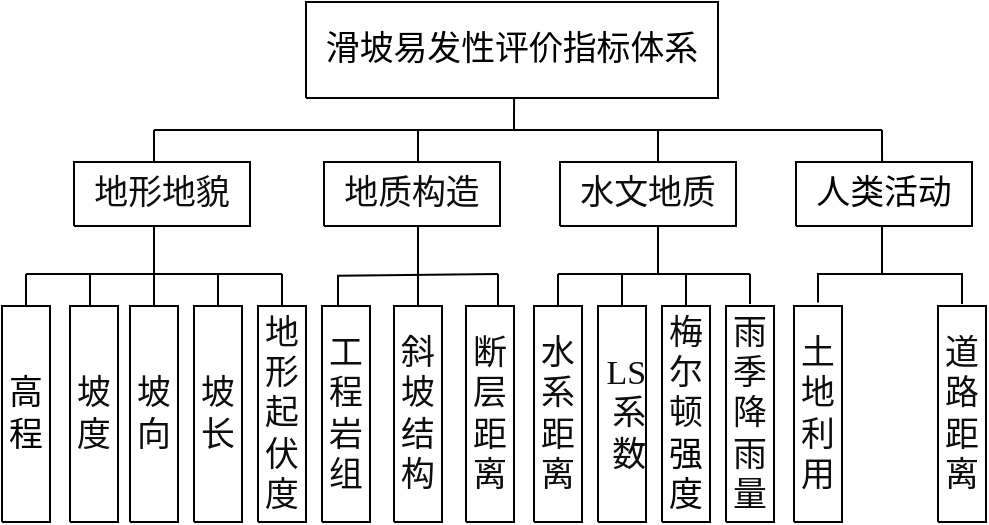 <mxfile version="24.2.5" type="github">
  <diagram name="页-1" id="Page-1">
    <mxGraphModel dx="2074" dy="1106" grid="1" gridSize="10" guides="1" tooltips="1" connect="1" arrows="1" fold="1" page="1" pageScale="1" pageWidth="827" pageHeight="1169" math="0" shadow="0">
      <root>
        <mxCell id="0" />
        <mxCell id="1" parent="0" />
        <UserObject label="&lt;div style=&quot;font-size: 1px&quot;&gt;&lt;font style=&quot;font-size:16.93px;font-family:SimSun;color:#000000;direction:ltr;letter-spacing:0px;line-height:120%;opacity:1&quot;&gt;滑坡易发性评价指标体系&lt;br/&gt;&lt;/font&gt;&lt;/div&gt;" tags="背景" id="2">
          <mxCell style="verticalAlign=middle;align=center;overflow=width;vsdxID=1;fillColor=#FFFFFF;gradientColor=none;shape=stencil(nZBLDoAgDERP0z3SIyjew0SURgSD+Lu9kMZoXLhwN9O+tukAlrNpJg1SzDH4QW/URgNYgZTkjA4UkwJUgGXng+6DX1zLfmoymdXo17xh5zmRJ6Q42BWCfc2oJfdAr+Yv+AP9Cb7OJ3H/2JG1HNGz/84klThPVCc=);points=[];labelBackgroundColor=none;rounded=0;html=1;whiteSpace=wrap;" parent="1" vertex="1">
            <mxGeometry x="344" y="108" width="206" height="48" as="geometry" />
          </mxCell>
        </UserObject>
        <UserObject label="&lt;div style=&quot;font-size: 1px&quot;&gt;&lt;font style=&quot;font-size:16.93px;font-family:SimSun;color:#0d0d0d;direction:ltr;letter-spacing:0px;line-height:120%;opacity:1&quot;&gt;地形&lt;/font&gt;&lt;font style=&quot;font-size:16.93px;font-family:SimSun;color:#0d0d0d;direction:ltr;letter-spacing:0px;line-height:120%;opacity:1&quot;&gt;地貌&lt;/font&gt;&lt;font style=&quot;font-size:16.93px;font-family:Themed;color:#000000;direction:ltr;letter-spacing:0px;line-height:120%;opacity:1&quot;&gt;&lt;br/&gt;&lt;/font&gt;&lt;/div&gt;" tags="背景" id="3">
          <mxCell style="verticalAlign=middle;align=center;overflow=width;vsdxID=2;fillColor=#FFFFFF;gradientColor=none;shape=stencil(nZBLDoAgDERP0z3SIyjew0SURgSD+Lu9kMZoXLhwN9O+tukAlrNpJg1SzDH4QW/URgNYgZTkjA4UkwJUgGXng+6DX1zLfmoymdXo17xh5zmRJ6Q42BWCfc2oJfdAr+Yv+AP9Cb7OJ3H/2JG1HNGz/84klThPVCc=);points=[];labelBackgroundColor=none;rounded=0;html=1;whiteSpace=wrap;" parent="1" vertex="1">
            <mxGeometry x="228" y="188" width="88" height="32" as="geometry" />
          </mxCell>
        </UserObject>
        <UserObject label="&lt;div style=&quot;font-size: 1px&quot;&gt;&lt;font style=&quot;font-size:16.93px;font-family:SimSun;color:#0d0d0d;direction:ltr;letter-spacing:0px;line-height:120%;opacity:1&quot;&gt;地质&lt;/font&gt;&lt;font style=&quot;font-size:16.93px;font-family:SimSun;color:#0d0d0d;direction:ltr;letter-spacing:0px;line-height:120%;opacity:1&quot;&gt;构造&lt;/font&gt;&lt;font style=&quot;font-size:16.93px;font-family:Themed;color:#000000;direction:ltr;letter-spacing:0px;line-height:120%;opacity:1&quot;&gt;&lt;br/&gt;&lt;/font&gt;&lt;/div&gt;" tags="背景" id="4">
          <mxCell style="verticalAlign=middle;align=center;overflow=width;vsdxID=4;fillColor=#FFFFFF;gradientColor=none;shape=stencil(nZBLDoAgDERP0z3SIyjew0SURgSD+Lu9kMZoXLhwN9O+tukAlrNpJg1SzDH4QW/URgNYgZTkjA4UkwJUgGXng+6DX1zLfmoymdXo17xh5zmRJ6Q42BWCfc2oJfdAr+Yv+AP9Cb7OJ3H/2JG1HNGz/84klThPVCc=);points=[];labelBackgroundColor=none;rounded=0;html=1;whiteSpace=wrap;" parent="1" vertex="1">
            <mxGeometry x="353" y="188" width="88" height="32" as="geometry" />
          </mxCell>
        </UserObject>
        <UserObject label="&lt;div style=&quot;font-size: 1px&quot;&gt;&lt;font style=&quot;font-size:16.93px;font-family:SimSun;color:#0d0d0d;direction:ltr;letter-spacing:0px;line-height:120%;opacity:1&quot;&gt;水文&lt;/font&gt;&lt;font style=&quot;font-size:16.93px;font-family:SimSun;color:#0d0d0d;direction:ltr;letter-spacing:0px;line-height:120%;opacity:1&quot;&gt;地质&lt;/font&gt;&lt;font style=&quot;font-size:16.93px;font-family:Themed;color:#000000;direction:ltr;letter-spacing:0px;line-height:120%;opacity:1&quot;&gt;&lt;br/&gt;&lt;/font&gt;&lt;/div&gt;" tags="背景" id="5">
          <mxCell style="verticalAlign=middle;align=center;overflow=width;vsdxID=5;fillColor=#FFFFFF;gradientColor=none;shape=stencil(nZBLDoAgDERP0z3SIyjew0SURgSD+Lu9kMZoXLhwN9O+tukAlrNpJg1SzDH4QW/URgNYgZTkjA4UkwJUgGXng+6DX1zLfmoymdXo17xh5zmRJ6Q42BWCfc2oJfdAr+Yv+AP9Cb7OJ3H/2JG1HNGz/84klThPVCc=);points=[];labelBackgroundColor=none;rounded=0;html=1;whiteSpace=wrap;" parent="1" vertex="1">
            <mxGeometry x="471" y="188" width="88" height="32" as="geometry" />
          </mxCell>
        </UserObject>
        <UserObject label="&lt;div style=&quot;font-size: 1px&quot;&gt;&lt;font style=&quot;font-size:16.93px;font-family:SimSun;color:#000000;direction:ltr;letter-spacing:0px;line-height:120%;opacity:1&quot;&gt;人类活动&lt;br/&gt;&lt;/font&gt;&lt;/div&gt;" tags="背景" id="6">
          <mxCell style="verticalAlign=middle;align=center;overflow=width;vsdxID=6;fillColor=#FFFFFF;gradientColor=none;shape=stencil(nZBLDoAgDERP0z3SIyjew0SURgSD+Lu9kMZoXLhwN9O+tukAlrNpJg1SzDH4QW/URgNYgZTkjA4UkwJUgGXng+6DX1zLfmoymdXo17xh5zmRJ6Q42BWCfc2oJfdAr+Yv+AP9Cb7OJ3H/2JG1HNGz/84klThPVCc=);points=[];labelBackgroundColor=none;rounded=0;html=1;whiteSpace=wrap;" parent="1" vertex="1">
            <mxGeometry x="589" y="188" width="88" height="32" as="geometry" />
          </mxCell>
        </UserObject>
        <UserObject label="" tags="连接线" id="29">
          <mxCell style="vsdxID=10;edgeStyle=none;startArrow=none;endArrow=none;startSize=9;endSize=9;spacingTop=0;spacingBottom=0;spacingLeft=0;spacingRight=0;verticalAlign=middle;html=1;labelBackgroundColor=#ffffff;rounded=0;" parent="1" edge="1">
            <mxGeometry relative="1" as="geometry">
              <mxPoint x="10" as="offset" />
              <Array as="points" />
              <mxPoint x="268" y="188" as="sourcePoint" />
              <mxPoint x="268" y="172" as="targetPoint" />
            </mxGeometry>
          </mxCell>
        </UserObject>
        <UserObject label="" tags="连接线" id="30">
          <mxCell style="vsdxID=12;edgeStyle=none;startArrow=none;endArrow=none;startSize=9;endSize=9;spacingTop=0;spacingBottom=0;spacingLeft=0;spacingRight=0;verticalAlign=middle;html=1;labelBackgroundColor=#ffffff;rounded=0;" parent="1" edge="1">
            <mxGeometry relative="1" as="geometry">
              <mxPoint x="10" as="offset" />
              <Array as="points" />
              <mxPoint x="520" y="188" as="sourcePoint" />
              <mxPoint x="520" y="172" as="targetPoint" />
            </mxGeometry>
          </mxCell>
        </UserObject>
        <UserObject label="" tags="背景" id="31">
          <mxCell style="vsdxID=20;edgeStyle=none;startArrow=none;endArrow=none;startSize=5;endSize=5;spacingTop=0;spacingBottom=0;spacingLeft=0;spacingRight=0;verticalAlign=middle;html=1;labelBackgroundColor=#ffffff;rounded=0;" parent="1" edge="1">
            <mxGeometry relative="1" as="geometry">
              <Array as="points" />
              <mxPoint x="268" y="220" as="sourcePoint" />
              <mxPoint x="268" y="244" as="targetPoint" />
            </mxGeometry>
          </mxCell>
        </UserObject>
        <UserObject label="" tags="背景" id="32">
          <mxCell style="vsdxID=21;edgeStyle=none;startArrow=none;endArrow=none;startSize=5;endSize=5;spacingTop=0;spacingBottom=0;spacingLeft=0;spacingRight=0;verticalAlign=middle;html=1;labelBackgroundColor=#ffffff;rounded=0;" parent="1" edge="1">
            <mxGeometry relative="1" as="geometry">
              <Array as="points" />
              <mxPoint x="204" y="244" as="sourcePoint" />
              <mxPoint x="204" y="260" as="targetPoint" />
            </mxGeometry>
          </mxCell>
        </UserObject>
        <UserObject label="" tags="背景" id="33">
          <mxCell style="vsdxID=22;edgeStyle=none;startArrow=none;endArrow=none;startSize=5;endSize=5;spacingTop=0;spacingBottom=0;spacingLeft=0;spacingRight=0;verticalAlign=middle;html=1;labelBackgroundColor=#ffffff;rounded=0;" parent="1" edge="1">
            <mxGeometry relative="1" as="geometry">
              <Array as="points" />
              <mxPoint x="236" y="244" as="sourcePoint" />
              <mxPoint x="236" y="260" as="targetPoint" />
            </mxGeometry>
          </mxCell>
        </UserObject>
        <UserObject label="" tags="背景" id="34">
          <mxCell style="vsdxID=28;edgeStyle=none;startArrow=none;endArrow=none;startSize=5;endSize=5;spacingTop=0;spacingBottom=0;spacingLeft=0;spacingRight=0;verticalAlign=middle;html=1;labelBackgroundColor=#ffffff;rounded=0;" parent="1" edge="1">
            <mxGeometry relative="1" as="geometry">
              <Array as="points" />
              <mxPoint x="268" y="244" as="sourcePoint" />
              <mxPoint x="268" y="260" as="targetPoint" />
            </mxGeometry>
          </mxCell>
        </UserObject>
        <UserObject label="" tags="背景" id="35">
          <mxCell style="vsdxID=29;edgeStyle=none;startArrow=none;endArrow=none;startSize=5;endSize=5;spacingTop=0;spacingBottom=0;spacingLeft=0;spacingRight=0;verticalAlign=middle;html=1;labelBackgroundColor=#ffffff;rounded=0;" parent="1" edge="1">
            <mxGeometry relative="1" as="geometry">
              <Array as="points" />
              <mxPoint x="300" y="244" as="sourcePoint" />
              <mxPoint x="300" y="260" as="targetPoint" />
            </mxGeometry>
          </mxCell>
        </UserObject>
        <UserObject label="" tags="背景" id="36">
          <mxCell style="vsdxID=30;edgeStyle=none;startArrow=none;endArrow=none;startSize=5;endSize=5;spacingTop=0;spacingBottom=0;spacingLeft=0;spacingRight=0;verticalAlign=middle;html=1;labelBackgroundColor=#ffffff;rounded=0;" parent="1" edge="1">
            <mxGeometry relative="1" as="geometry">
              <Array as="points" />
              <mxPoint x="332" y="244" as="sourcePoint" />
              <mxPoint x="332" y="261" as="targetPoint" />
            </mxGeometry>
          </mxCell>
        </UserObject>
        <UserObject label="" tags="背景" id="37">
          <mxCell style="vsdxID=31;edgeStyle=none;startArrow=none;endArrow=none;startSize=5;endSize=5;spacingTop=0;spacingBottom=0;spacingLeft=0;spacingRight=0;verticalAlign=middle;html=1;labelBackgroundColor=#ffffff;rounded=0;" parent="1" edge="1">
            <mxGeometry relative="1" as="geometry">
              <mxPoint as="offset" />
              <Array as="points" />
              <mxPoint x="204" y="244" as="sourcePoint" />
              <mxPoint x="332" y="244" as="targetPoint" />
            </mxGeometry>
          </mxCell>
        </UserObject>
        <UserObject label="" tags="背景" id="38">
          <mxCell style="vsdxID=32;edgeStyle=none;startArrow=none;endArrow=none;startSize=5;endSize=5;spacingTop=0;spacingBottom=0;spacingLeft=0;spacingRight=0;verticalAlign=middle;html=1;labelBackgroundColor=#ffffff;rounded=0;" parent="1" edge="1">
            <mxGeometry relative="1" as="geometry">
              <Array as="points" />
              <mxPoint x="400" y="220" as="sourcePoint" />
              <mxPoint x="400" y="244" as="targetPoint" />
            </mxGeometry>
          </mxCell>
        </UserObject>
        <UserObject label="" tags="背景" id="39">
          <mxCell style="vsdxID=35;edgeStyle=none;startArrow=none;endArrow=none;startSize=5;endSize=5;spacingTop=0;spacingBottom=0;spacingLeft=0;spacingRight=0;verticalAlign=middle;html=1;labelBackgroundColor=#ffffff;rounded=0;" parent="1" edge="1">
            <mxGeometry relative="1" as="geometry">
              <Array as="points" />
              <mxPoint x="400" y="244" as="sourcePoint" />
              <mxPoint x="400" y="260" as="targetPoint" />
            </mxGeometry>
          </mxCell>
        </UserObject>
        <UserObject label="" tags="背景" id="40">
          <mxCell style="vsdxID=36;edgeStyle=none;startArrow=none;endArrow=none;startSize=5;endSize=5;spacingTop=0;spacingBottom=0;spacingLeft=0;spacingRight=0;verticalAlign=middle;html=1;labelBackgroundColor=#ffffff;rounded=0;" parent="1" edge="1">
            <mxGeometry relative="1" as="geometry">
              <Array as="points" />
              <mxPoint x="440" y="244" as="sourcePoint" />
              <mxPoint x="440" y="260" as="targetPoint" />
            </mxGeometry>
          </mxCell>
        </UserObject>
        <UserObject label="" tags="背景" id="41">
          <mxCell style="vsdxID=37;edgeStyle=none;startArrow=none;endArrow=none;startSize=5;endSize=5;spacingTop=0;spacingBottom=0;spacingLeft=0;spacingRight=0;verticalAlign=middle;html=1;labelBackgroundColor=#ffffff;rounded=0;" parent="1" edge="1">
            <mxGeometry relative="1" as="geometry">
              <Array as="points" />
              <mxPoint x="520" y="220" as="sourcePoint" />
              <mxPoint x="520" y="244" as="targetPoint" />
            </mxGeometry>
          </mxCell>
        </UserObject>
        <UserObject label="" tags="背景" id="42">
          <mxCell style="vsdxID=41;edgeStyle=none;startArrow=none;endArrow=none;startSize=5;endSize=5;spacingTop=0;spacingBottom=0;spacingLeft=0;spacingRight=0;verticalAlign=middle;html=1;labelBackgroundColor=#ffffff;rounded=0;" parent="1" edge="1">
            <mxGeometry relative="1" as="geometry">
              <Array as="points" />
              <mxPoint x="534" y="244" as="sourcePoint" />
              <mxPoint x="534" y="260" as="targetPoint" />
            </mxGeometry>
          </mxCell>
        </UserObject>
        <UserObject label="" tags="背景" id="43">
          <mxCell style="vsdxID=42;edgeStyle=none;startArrow=none;endArrow=none;startSize=5;endSize=5;spacingTop=0;spacingBottom=0;spacingLeft=0;spacingRight=0;verticalAlign=middle;html=1;labelBackgroundColor=#ffffff;rounded=0;" parent="1" edge="1">
            <mxGeometry relative="1" as="geometry">
              <Array as="points" />
              <mxPoint x="566" y="244" as="sourcePoint" />
              <mxPoint x="566" y="259" as="targetPoint" />
            </mxGeometry>
          </mxCell>
        </UserObject>
        <UserObject label="" tags="背景" id="44">
          <mxCell style="vsdxID=43;edgeStyle=none;startArrow=none;endArrow=none;startSize=5;endSize=5;spacingTop=0;spacingBottom=0;spacingLeft=0;spacingRight=0;verticalAlign=middle;html=1;labelBackgroundColor=#ffffff;rounded=0;" parent="1" edge="1">
            <mxGeometry relative="1" as="geometry">
              <Array as="points" />
              <mxPoint x="632" y="220" as="sourcePoint" />
              <mxPoint x="632" y="244" as="targetPoint" />
            </mxGeometry>
          </mxCell>
        </UserObject>
        <UserObject label="" tags="背景" id="7">
          <mxCell style="vsdxID=44;fillColor=#FFFFFF;gradientColor=none;shape=stencil(UzV2Ls5ILEhVNTIoLinKz04tz0wpyVA1dlE1MsrMy0gtyiwBslSNXVWNndPyi1LTi/JL81Ig/IJEkEoQKze/DGRCBUSfAUiHkUElhGdpomduAhZxgyjOyczDqdgAt0JDA7KVwvhQxUAGwukQXyPLoXsTKAQJImNXAA==);points=[];labelBackgroundColor=#ffffff;rounded=0;html=1;whiteSpace=wrap;" parent="1" vertex="1">
            <mxGeometry x="600" y="244" width="72" height="15" as="geometry" />
          </mxCell>
        </UserObject>
        <UserObject label="" tags="背景" id="45">
          <mxCell style="vsdxID=45;edgeStyle=none;startArrow=none;endArrow=none;startSize=5;endSize=5;spacingTop=0;spacingBottom=0;spacingLeft=0;spacingRight=0;verticalAlign=middle;html=1;labelBackgroundColor=#ffffff;rounded=0;" parent="1" edge="1">
            <mxGeometry relative="1" as="geometry">
              <mxPoint as="offset" />
              <Array as="points" />
              <mxPoint x="268" y="172" as="sourcePoint" />
              <mxPoint x="632" y="172" as="targetPoint" />
            </mxGeometry>
          </mxCell>
        </UserObject>
        <UserObject label="" tags="背景" id="46">
          <mxCell style="vsdxID=46;edgeStyle=none;startArrow=none;endArrow=none;startSize=5;endSize=5;spacingTop=0;spacingBottom=0;spacingLeft=0;spacingRight=0;verticalAlign=middle;html=1;labelBackgroundColor=#ffffff;rounded=0;" parent="1" edge="1">
            <mxGeometry relative="1" as="geometry">
              <Array as="points" />
              <mxPoint x="502" y="244" as="sourcePoint" />
              <mxPoint x="502" y="260" as="targetPoint" />
            </mxGeometry>
          </mxCell>
        </UserObject>
        <UserObject label="" tags="背景" id="47">
          <mxCell style="vsdxID=47;edgeStyle=none;startArrow=none;endArrow=none;startSize=5;endSize=5;spacingTop=0;spacingBottom=0;spacingLeft=0;spacingRight=0;verticalAlign=middle;html=1;labelBackgroundColor=#ffffff;rounded=0;" parent="1" edge="1">
            <mxGeometry relative="1" as="geometry">
              <Array as="points" />
              <mxPoint x="470" y="244" as="sourcePoint" />
              <mxPoint x="470" y="260" as="targetPoint" />
            </mxGeometry>
          </mxCell>
        </UserObject>
        <UserObject label="" tags="背景" id="48">
          <mxCell style="vsdxID=48;edgeStyle=none;startArrow=none;endArrow=none;startSize=5;endSize=5;spacingTop=0;spacingBottom=0;spacingLeft=0;spacingRight=0;verticalAlign=middle;html=1;labelBackgroundColor=#ffffff;rounded=0;" parent="1" edge="1">
            <mxGeometry relative="1" as="geometry">
              <mxPoint as="offset" />
              <Array as="points" />
              <mxPoint x="470" y="244" as="sourcePoint" />
              <mxPoint x="566" y="244" as="targetPoint" />
            </mxGeometry>
          </mxCell>
        </UserObject>
        <UserObject label="&lt;div style=&quot;font-size: 1px&quot;&gt;&lt;font style=&quot;font-size:16.93px;font-family:SimSun;color:#000000;direction:ltr;letter-spacing:0px;line-height:120%;opacity:1&quot;&gt;高程&lt;br/&gt;&lt;/font&gt;&lt;/div&gt;" tags="背景" id="8">
          <mxCell style="verticalAlign=middle;align=center;overflow=width;vsdxID=51;fillColor=#FFFFFF;gradientColor=none;shape=stencil(nZBLDoAgDERP0z3SIyjew0SURgSD+Lu9kMZoXLhwN9O+tukAlrNpJg1SzDH4QW/URgNYgZTkjA4UkwJUgGXng+6DX1zLfmoymdXo17xh5zmRJ6Q42BWCfc2oJfdAr+Yv+AP9Cb7OJ3H/2JG1HNGz/84klThPVCc=);points=[];labelBackgroundColor=none;rounded=0;html=1;whiteSpace=wrap;" parent="1" vertex="1">
            <mxGeometry x="192" y="260" width="24" height="108" as="geometry" />
          </mxCell>
        </UserObject>
        <UserObject label="&lt;div style=&quot;font-size: 1px&quot;&gt;&lt;font style=&quot;font-size:16.93px;font-family:SimSun;color:#0d0d0d;direction:ltr;letter-spacing:0px;line-height:120%;opacity:1&quot;&gt;坡度&lt;/font&gt;&lt;font style=&quot;font-size:16.93px;font-family:Themed;color:#000000;direction:ltr;letter-spacing:0px;line-height:120%;opacity:1&quot;&gt;&lt;br/&gt;&lt;/font&gt;&lt;/div&gt;" tags="背景" id="9">
          <mxCell style="verticalAlign=middle;align=center;overflow=width;vsdxID=52;fillColor=#FFFFFF;gradientColor=none;shape=stencil(nZBLDoAgDERP0z3SIyjew0SURgSD+Lu9kMZoXLhwN9O+tukAlrNpJg1SzDH4QW/URgNYgZTkjA4UkwJUgGXng+6DX1zLfmoymdXo17xh5zmRJ6Q42BWCfc2oJfdAr+Yv+AP9Cb7OJ3H/2JG1HNGz/84klThPVCc=);points=[];labelBackgroundColor=none;rounded=0;html=1;whiteSpace=wrap;" parent="1" vertex="1">
            <mxGeometry x="226" y="260" width="24" height="108" as="geometry" />
          </mxCell>
        </UserObject>
        <UserObject label="&lt;div style=&quot;font-size: 1px&quot;&gt;&lt;font style=&quot;font-size:16.93px;font-family:SimSun;color:#0d0d0d;direction:ltr;letter-spacing:0px;line-height:120%;opacity:1&quot;&gt;坡向&lt;/font&gt;&lt;font style=&quot;font-size:16.93px;font-family:Themed;color:#000000;direction:ltr;letter-spacing:0px;line-height:120%;opacity:1&quot;&gt;&lt;br/&gt;&lt;/font&gt;&lt;/div&gt;" tags="背景" id="10">
          <mxCell style="verticalAlign=middle;align=center;overflow=width;vsdxID=53;fillColor=#FFFFFF;gradientColor=none;shape=stencil(nZBLDoAgDERP0z3SIyjew0SURgSD+Lu9kMZoXLhwN9O+tukAlrNpJg1SzDH4QW/URgNYgZTkjA4UkwJUgGXng+6DX1zLfmoymdXo17xh5zmRJ6Q42BWCfc2oJfdAr+Yv+AP9Cb7OJ3H/2JG1HNGz/84klThPVCc=);points=[];labelBackgroundColor=none;rounded=0;html=1;whiteSpace=wrap;" parent="1" vertex="1">
            <mxGeometry x="256" y="260" width="24" height="108" as="geometry" />
          </mxCell>
        </UserObject>
        <UserObject label="&lt;div style=&quot;font-size: 1px&quot;&gt;&lt;font style=&quot;font-size:16.93px;font-family:SimSun;color:#0d0d0d;direction:ltr;letter-spacing:0px;line-height:120%;opacity:1&quot;&gt;坡长&lt;/font&gt;&lt;font style=&quot;font-size:16.93px;font-family:Themed;color:#000000;direction:ltr;letter-spacing:0px;line-height:120%;opacity:1&quot;&gt;&lt;br/&gt;&lt;/font&gt;&lt;/div&gt;" tags="背景" id="11">
          <mxCell style="verticalAlign=middle;align=center;overflow=width;vsdxID=54;fillColor=#FFFFFF;gradientColor=none;shape=stencil(nZBLDoAgDERP0z3SIyjew0SURgSD+Lu9kMZoXLhwN9O+tukAlrNpJg1SzDH4QW/URgNYgZTkjA4UkwJUgGXng+6DX1zLfmoymdXo17xh5zmRJ6Q42BWCfc2oJfdAr+Yv+AP9Cb7OJ3H/2JG1HNGz/84klThPVCc=);points=[];labelBackgroundColor=none;rounded=0;html=1;whiteSpace=wrap;" parent="1" vertex="1">
            <mxGeometry x="288" y="260" width="24" height="108" as="geometry" />
          </mxCell>
        </UserObject>
        <UserObject label="&lt;div style=&quot;font-size: 1px&quot;&gt;&lt;font style=&quot;font-size:16.93px;font-family:SimSun;color:#0d0d0d;direction:ltr;letter-spacing:0px;line-height:120%;opacity:1&quot;&gt;地形起伏度&lt;/font&gt;&lt;font style=&quot;font-size:16.93px;font-family:Themed;color:#000000;direction:ltr;letter-spacing:0px;line-height:120%;opacity:1&quot;&gt;&lt;br/&gt;&lt;/font&gt;&lt;/div&gt;" tags="背景" id="12">
          <mxCell style="verticalAlign=middle;align=center;overflow=width;vsdxID=55;fillColor=#FFFFFF;gradientColor=none;shape=stencil(nZBLDoAgDERP0z3SIyjew0SURgSD+Lu9kMZoXLhwN9O+tukAlrNpJg1SzDH4QW/URgNYgZTkjA4UkwJUgGXng+6DX1zLfmoymdXo17xh5zmRJ6Q42BWCfc2oJfdAr+Yv+AP9Cb7OJ3H/2JG1HNGz/84klThPVCc=);points=[];labelBackgroundColor=none;rounded=0;html=1;whiteSpace=wrap;" parent="1" vertex="1">
            <mxGeometry x="320" y="260" width="24" height="108" as="geometry" />
          </mxCell>
        </UserObject>
        <UserObject label="&lt;div style=&quot;font-size: 1px&quot;&gt;&lt;font style=&quot;font-size:16.93px;font-family:SimSun;color:#0d0d0d;direction:ltr;letter-spacing:0px;line-height:120%;opacity:1&quot;&gt;工程岩组&lt;/font&gt;&lt;font style=&quot;font-size:16.93px;font-family:Themed;color:#000000;direction:ltr;letter-spacing:0px;line-height:120%;opacity:1&quot;&gt;&lt;br/&gt;&lt;/font&gt;&lt;/div&gt;" tags="背景" id="13">
          <mxCell style="verticalAlign=middle;align=center;overflow=width;vsdxID=56;fillColor=#FFFFFF;gradientColor=none;shape=stencil(nZBLDoAgDERP0z3SIyjew0SURgSD+Lu9kMZoXLhwN9O+tukAlrNpJg1SzDH4QW/URgNYgZTkjA4UkwJUgGXng+6DX1zLfmoymdXo17xh5zmRJ6Q42BWCfc2oJfdAr+Yv+AP9Cb7OJ3H/2JG1HNGz/84klThPVCc=);points=[];labelBackgroundColor=none;rounded=0;html=1;whiteSpace=wrap;" parent="1" vertex="1">
            <mxGeometry x="352" y="260" width="24" height="108" as="geometry" />
          </mxCell>
        </UserObject>
        <UserObject label="&lt;div style=&quot;font-size: 1px&quot;&gt;&lt;font style=&quot;font-size:16.93px;font-family:SimSun;color:#0d0d0d;direction:ltr;letter-spacing:0px;line-height:120%;opacity:1&quot;&gt;斜坡结构&lt;/font&gt;&lt;font style=&quot;font-size:16.93px;font-family:Themed;color:#000000;direction:ltr;letter-spacing:0px;line-height:120%;opacity:1&quot;&gt;&lt;br/&gt;&lt;/font&gt;&lt;/div&gt;" tags="背景" id="14">
          <mxCell style="verticalAlign=middle;align=center;overflow=width;vsdxID=57;fillColor=#FFFFFF;gradientColor=none;shape=stencil(nZBLDoAgDERP0z3SIyjew0SURgSD+Lu9kMZoXLhwN9O+tukAlrNpJg1SzDH4QW/URgNYgZTkjA4UkwJUgGXng+6DX1zLfmoymdXo17xh5zmRJ6Q42BWCfc2oJfdAr+Yv+AP9Cb7OJ3H/2JG1HNGz/84klThPVCc=);points=[];labelBackgroundColor=none;rounded=0;html=1;whiteSpace=wrap;" parent="1" vertex="1">
            <mxGeometry x="388" y="260" width="24" height="108" as="geometry" />
          </mxCell>
        </UserObject>
        <UserObject label="&lt;div style=&quot;font-size: 1px&quot;&gt;&lt;font style=&quot;font-size:16.93px;font-family:SimSun;color:#0d0d0d;direction:ltr;letter-spacing:0px;line-height:120%;opacity:1&quot;&gt;断层距离&lt;/font&gt;&lt;font style=&quot;font-size:16.93px;font-family:Themed;color:#000000;direction:ltr;letter-spacing:0px;line-height:120%;opacity:1&quot;&gt;&lt;br/&gt;&lt;/font&gt;&lt;/div&gt;" tags="背景" id="15">
          <mxCell style="verticalAlign=middle;align=center;overflow=width;vsdxID=58;fillColor=#FFFFFF;gradientColor=none;shape=stencil(nZBLDoAgDERP0z3SIyjew0SURgSD+Lu9kMZoXLhwN9O+tukAlrNpJg1SzDH4QW/URgNYgZTkjA4UkwJUgGXng+6DX1zLfmoymdXo17xh5zmRJ6Q42BWCfc2oJfdAr+Yv+AP9Cb7OJ3H/2JG1HNGz/84klThPVCc=);points=[];labelBackgroundColor=none;rounded=0;html=1;whiteSpace=wrap;" parent="1" vertex="1">
            <mxGeometry x="424" y="260" width="24" height="108" as="geometry" />
          </mxCell>
        </UserObject>
        <UserObject label="&lt;div style=&quot;font-size: 1px&quot;&gt;&lt;font style=&quot;font-size:16.93px;font-family:SimSun;color:#0d0d0d;direction:ltr;letter-spacing:0px;line-height:120%;opacity:1&quot;&gt;土地利用&lt;/font&gt;&lt;font style=&quot;font-size:16.93px;font-family:Themed;color:#000000;direction:ltr;letter-spacing:0px;line-height:120%;opacity:1&quot;&gt;&lt;br/&gt;&lt;/font&gt;&lt;/div&gt;" tags="背景" id="16">
          <mxCell style="verticalAlign=middle;align=center;overflow=width;vsdxID=59;fillColor=#FFFFFF;gradientColor=none;shape=stencil(nZBLDoAgDERP0z3SIyjew0SURgSD+Lu9kMZoXLhwN9O+tukAlrNpJg1SzDH4QW/URgNYgZTkjA4UkwJUgGXng+6DX1zLfmoymdXo17xh5zmRJ6Q42BWCfc2oJfdAr+Yv+AP9Cb7OJ3H/2JG1HNGz/84klThPVCc=);points=[];labelBackgroundColor=none;rounded=0;html=1;whiteSpace=wrap;" parent="1" vertex="1">
            <mxGeometry x="588" y="260" width="24" height="108" as="geometry" />
          </mxCell>
        </UserObject>
        <UserObject label="&lt;div style=&quot;font-size: 1px&quot;&gt;&lt;font style=&quot;font-size:16.93px;font-family:SimSun;color:#0d0d0d;direction:ltr;letter-spacing:0px;line-height:120%;opacity:1&quot;&gt;道路距离&lt;/font&gt;&lt;font style=&quot;font-size:16.93px;font-family:Themed;color:#000000;direction:ltr;letter-spacing:0px;line-height:120%;opacity:1&quot;&gt;&lt;br/&gt;&lt;/font&gt;&lt;/div&gt;" tags="背景" id="17">
          <mxCell style="verticalAlign=middle;align=center;overflow=width;vsdxID=60;fillColor=#FFFFFF;gradientColor=none;shape=stencil(nZBLDoAgDERP0z3SIyjew0SURgSD+Lu9kMZoXLhwN9O+tukAlrNpJg1SzDH4QW/URgNYgZTkjA4UkwJUgGXng+6DX1zLfmoymdXo17xh5zmRJ6Q42BWCfc2oJfdAr+Yv+AP9Cb7OJ3H/2JG1HNGz/84klThPVCc=);points=[];labelBackgroundColor=none;rounded=0;html=1;whiteSpace=wrap;" parent="1" vertex="1">
            <mxGeometry x="660" y="260" width="24" height="108" as="geometry" />
          </mxCell>
        </UserObject>
        <UserObject label="&lt;div style=&quot;font-size: 1px&quot;&gt;&lt;font style=&quot;font-size:16.93px;font-family:SimSun;color:#0d0d0d;direction:ltr;letter-spacing:0px;line-height:120%;opacity:1&quot;&gt;水系距离&lt;/font&gt;&lt;font style=&quot;font-size:16.93px;font-family:Themed;color:#000000;direction:ltr;letter-spacing:0px;line-height:120%;opacity:1&quot;&gt;&lt;br/&gt;&lt;/font&gt;&lt;/div&gt;" tags="背景" id="18">
          <mxCell style="verticalAlign=middle;align=center;overflow=width;vsdxID=61;fillColor=#FFFFFF;gradientColor=none;shape=stencil(nZBLDoAgDERP0z3SIyjew0SURgSD+Lu9kMZoXLhwN9O+tukAlrNpJg1SzDH4QW/URgNYgZTkjA4UkwJUgGXng+6DX1zLfmoymdXo17xh5zmRJ6Q42BWCfc2oJfdAr+Yv+AP9Cb7OJ3H/2JG1HNGz/84klThPVCc=);points=[];labelBackgroundColor=none;rounded=0;html=1;whiteSpace=wrap;" parent="1" vertex="1">
            <mxGeometry x="458" y="260" width="24" height="108" as="geometry" />
          </mxCell>
        </UserObject>
        <UserObject label="&lt;div style=&quot;font-size: 1px&quot;&gt;&lt;p style=&quot;text-align:right;margin-left:0;margin-right:0;margin-top:0px;margin-bottom:0px;text-indent:0;vertical-align:middle;direction:ltr;&quot;&gt;&lt;font style=&quot;font-size:16.93px;font-family:Times New Roman;color:#0d0d0d;direction:ltr;letter-spacing:0px;line-height:120%;opacity:1&quot;&gt;LS&lt;/font&gt;&lt;font style=&quot;font-size:16.93px;font-family:SimSun;color:#0d0d0d;direction:ltr;letter-spacing:0px;line-height:120%;opacity:1&quot;&gt;系数&lt;/font&gt;&lt;font style=&quot;font-size:16.93px;font-family:Themed;color:#000000;direction:ltr;letter-spacing:0px;line-height:120%;opacity:1&quot;&gt;&lt;br/&gt;&lt;/font&gt;&lt;/p&gt;&lt;/div&gt;" tags="背景" id="19">
          <mxCell style="verticalAlign=middle;align=right;overflow=width;vsdxID=62;fillColor=#FFFFFF;gradientColor=none;shape=stencil(nZBLDoAgDERP0z3SIyjew0SURgSD+Lu9kMZoXLhwN9O+tukAlrNpJg1SzDH4QW/URgNYgZTkjA4UkwJUgGXng+6DX1zLfmoymdXo17xh5zmRJ6Q42BWCfc2oJfdAr+Yv+AP9Cb7OJ3H/2JG1HNGz/84klThPVCc=);points=[];labelBackgroundColor=none;rounded=0;html=1;whiteSpace=wrap;" parent="1" vertex="1">
            <mxGeometry x="490" y="260" width="24" height="108" as="geometry" />
          </mxCell>
        </UserObject>
        <UserObject label="&lt;div style=&quot;font-size: 1px&quot;&gt;&lt;font style=&quot;font-size:16.93px;font-family:Times New Roman;color:#0d0d0d;direction:ltr;letter-spacing:0px;line-height:120%;opacity:1&quot;&gt;梅尔顿&lt;/font&gt;&lt;font style=&quot;font-size:16.93px;font-family:Times New Roman;color:#0d0d0d;direction:ltr;letter-spacing:0px;line-height:120%;opacity:1&quot;&gt;&lt;br/&gt;&lt;/font&gt;&lt;font style=&quot;font-size:16.93px;font-family:Themed;color:#000000;direction:ltr;letter-spacing:0px;line-height:120%;opacity:1&quot;&gt;强度&lt;br/&gt;&lt;/font&gt;&lt;/div&gt;" tags="背景" id="20">
          <mxCell style="verticalAlign=middle;align=center;overflow=width;vsdxID=63;fillColor=#FFFFFF;gradientColor=none;shape=stencil(nZBLDoAgDERP0z3SIyjew0SURgSD+Lu9kMZoXLhwN9O+tukAlrNpJg1SzDH4QW/URgNYgZTkjA4UkwJUgGXng+6DX1zLfmoymdXo17xh5zmRJ6Q42BWCfc2oJfdAr+Yv+AP9Cb7OJ3H/2JG1HNGz/84klThPVCc=);points=[];labelBackgroundColor=none;rounded=0;html=1;whiteSpace=wrap;" parent="1" vertex="1">
            <mxGeometry x="522" y="260" width="24" height="108" as="geometry" />
          </mxCell>
        </UserObject>
        <UserObject label="&lt;div style=&quot;font-size: 1px&quot;&gt;&lt;p style=&quot;text-align:center;margin-left:0;margin-right:0;margin-top:0px;margin-bottom:0px;text-indent:0;vertical-align:middle;direction:ltr;&quot;&gt;&lt;font style=&quot;font-size:16.93px;font-family:SimSun;color:#0d0d0d;direction:ltr;letter-spacing:0px;line-height:120%;opacity:1&quot;&gt;雨季&lt;/font&gt;&lt;font style=&quot;font-size:16.93px;font-family:SimSun;color:#0d0d0d;direction:ltr;letter-spacing:0px;line-height:120%;opacity:1&quot;&gt;降雨&lt;/font&gt;&lt;font style=&quot;font-size:16.93px;font-family:SimSun;color:#0d0d0d;direction:ltr;letter-spacing:0px;line-height:120%;opacity:1&quot;&gt;量&lt;/font&gt;&lt;font style=&quot;font-size:16.93px;font-family:Themed;color:#000000;direction:ltr;letter-spacing:0px;line-height:120%;opacity:1&quot;&gt;&lt;br/&gt;&lt;/font&gt;&lt;/p&gt;&lt;/div&gt;" tags="背景" id="21">
          <mxCell style="verticalAlign=middle;align=center;overflow=width;vsdxID=64;fillColor=#FFFFFF;gradientColor=none;shape=stencil(nZBLDoAgDERP0z3SIyjew0SURgSD+Lu9kMZoXLhwN9O+tukAlrNpJg1SzDH4QW/URgNYgZTkjA4UkwJUgGXng+6DX1zLfmoymdXo17xh5zmRJ6Q42BWCfc2oJfdAr+Yv+AP9Cb7OJ3H/2JG1HNGz/84klThPVCc=);points=[];labelBackgroundColor=none;rounded=0;html=1;whiteSpace=wrap;" parent="1" vertex="1">
            <mxGeometry x="554" y="260" width="24" height="108" as="geometry" />
          </mxCell>
        </UserObject>
        <UserObject label="" tags="背景" id="22">
          <mxCell style="vsdxID=66;fillColor=#FFFFFF;gradientColor=none;shape=stencil(UzV2Ls5ILEhVNTIoLinKz04tz0wpyVA1dlE1MsrMy0gtyiwBslSNXVWNndPyi1LTi/JL81Ig/IJEkEoQKze/DGRCBUSfAUiHkUElhGdoAOG7QZTmZObhVGqqZ2SGWy3MIJhqFGOBDIRzID5BlkN3OlAI4m1jVwA=);points=[];labelBackgroundColor=#ffffff;rounded=0;html=1;whiteSpace=wrap;" parent="1" vertex="1">
            <mxGeometry x="360" y="244" width="80" height="16" as="geometry" />
          </mxCell>
        </UserObject>
        <mxCell id="23" parent="1" vertex="1">
          <mxGeometry x="400" y="172" as="geometry" />
        </mxCell>
        <UserObject label="" tags="连接线" id="24">
          <mxCell style="vsdxID=11;edgeStyle=none;startArrow=none;endArrow=none;startSize=9;endSize=9;spacingTop=0;spacingBottom=0;spacingLeft=0;spacingRight=0;verticalAlign=middle;html=1;labelBackgroundColor=#ffffff;rounded=0;exitX=0.534;exitY=0;exitDx=0;exitDy=0;exitPerimeter=0;" parent="1" source="4" target="23" edge="1">
            <mxGeometry relative="1" as="geometry">
              <mxPoint x="10" as="offset" />
              <Array as="points" />
            </mxGeometry>
          </mxCell>
        </UserObject>
        <mxCell id="25" parent="1" vertex="1">
          <mxGeometry x="448" y="172" as="geometry" />
        </mxCell>
        <UserObject label="" tags="连接线" id="26">
          <mxCell style="vsdxID=9;edgeStyle=none;startArrow=none;endArrow=none;startSize=9;endSize=9;spacingTop=0;spacingBottom=0;spacingLeft=0;spacingRight=0;verticalAlign=middle;html=1;labelBackgroundColor=#ffffff;rounded=0;exitX=0.505;exitY=1;exitDx=0;exitDy=0;exitPerimeter=0;" parent="1" source="2" target="25" edge="1">
            <mxGeometry relative="1" as="geometry">
              <mxPoint x="10" as="offset" />
              <Array as="points" />
            </mxGeometry>
          </mxCell>
        </UserObject>
        <mxCell id="27" parent="1" vertex="1">
          <mxGeometry x="632" y="172" as="geometry" />
        </mxCell>
        <UserObject label="" tags="连接线" id="28">
          <mxCell style="vsdxID=16;edgeStyle=none;startArrow=none;endArrow=none;startSize=9;endSize=9;spacingTop=0;spacingBottom=0;spacingLeft=0;spacingRight=0;verticalAlign=middle;html=1;labelBackgroundColor=#ffffff;rounded=0;exitX=0.489;exitY=0;exitDx=0;exitDy=0;exitPerimeter=0;" parent="1" source="6" target="27" edge="1">
            <mxGeometry relative="1" as="geometry">
              <mxPoint x="10" as="offset" />
              <Array as="points" />
            </mxGeometry>
          </mxCell>
        </UserObject>
      </root>
    </mxGraphModel>
  </diagram>
</mxfile>
